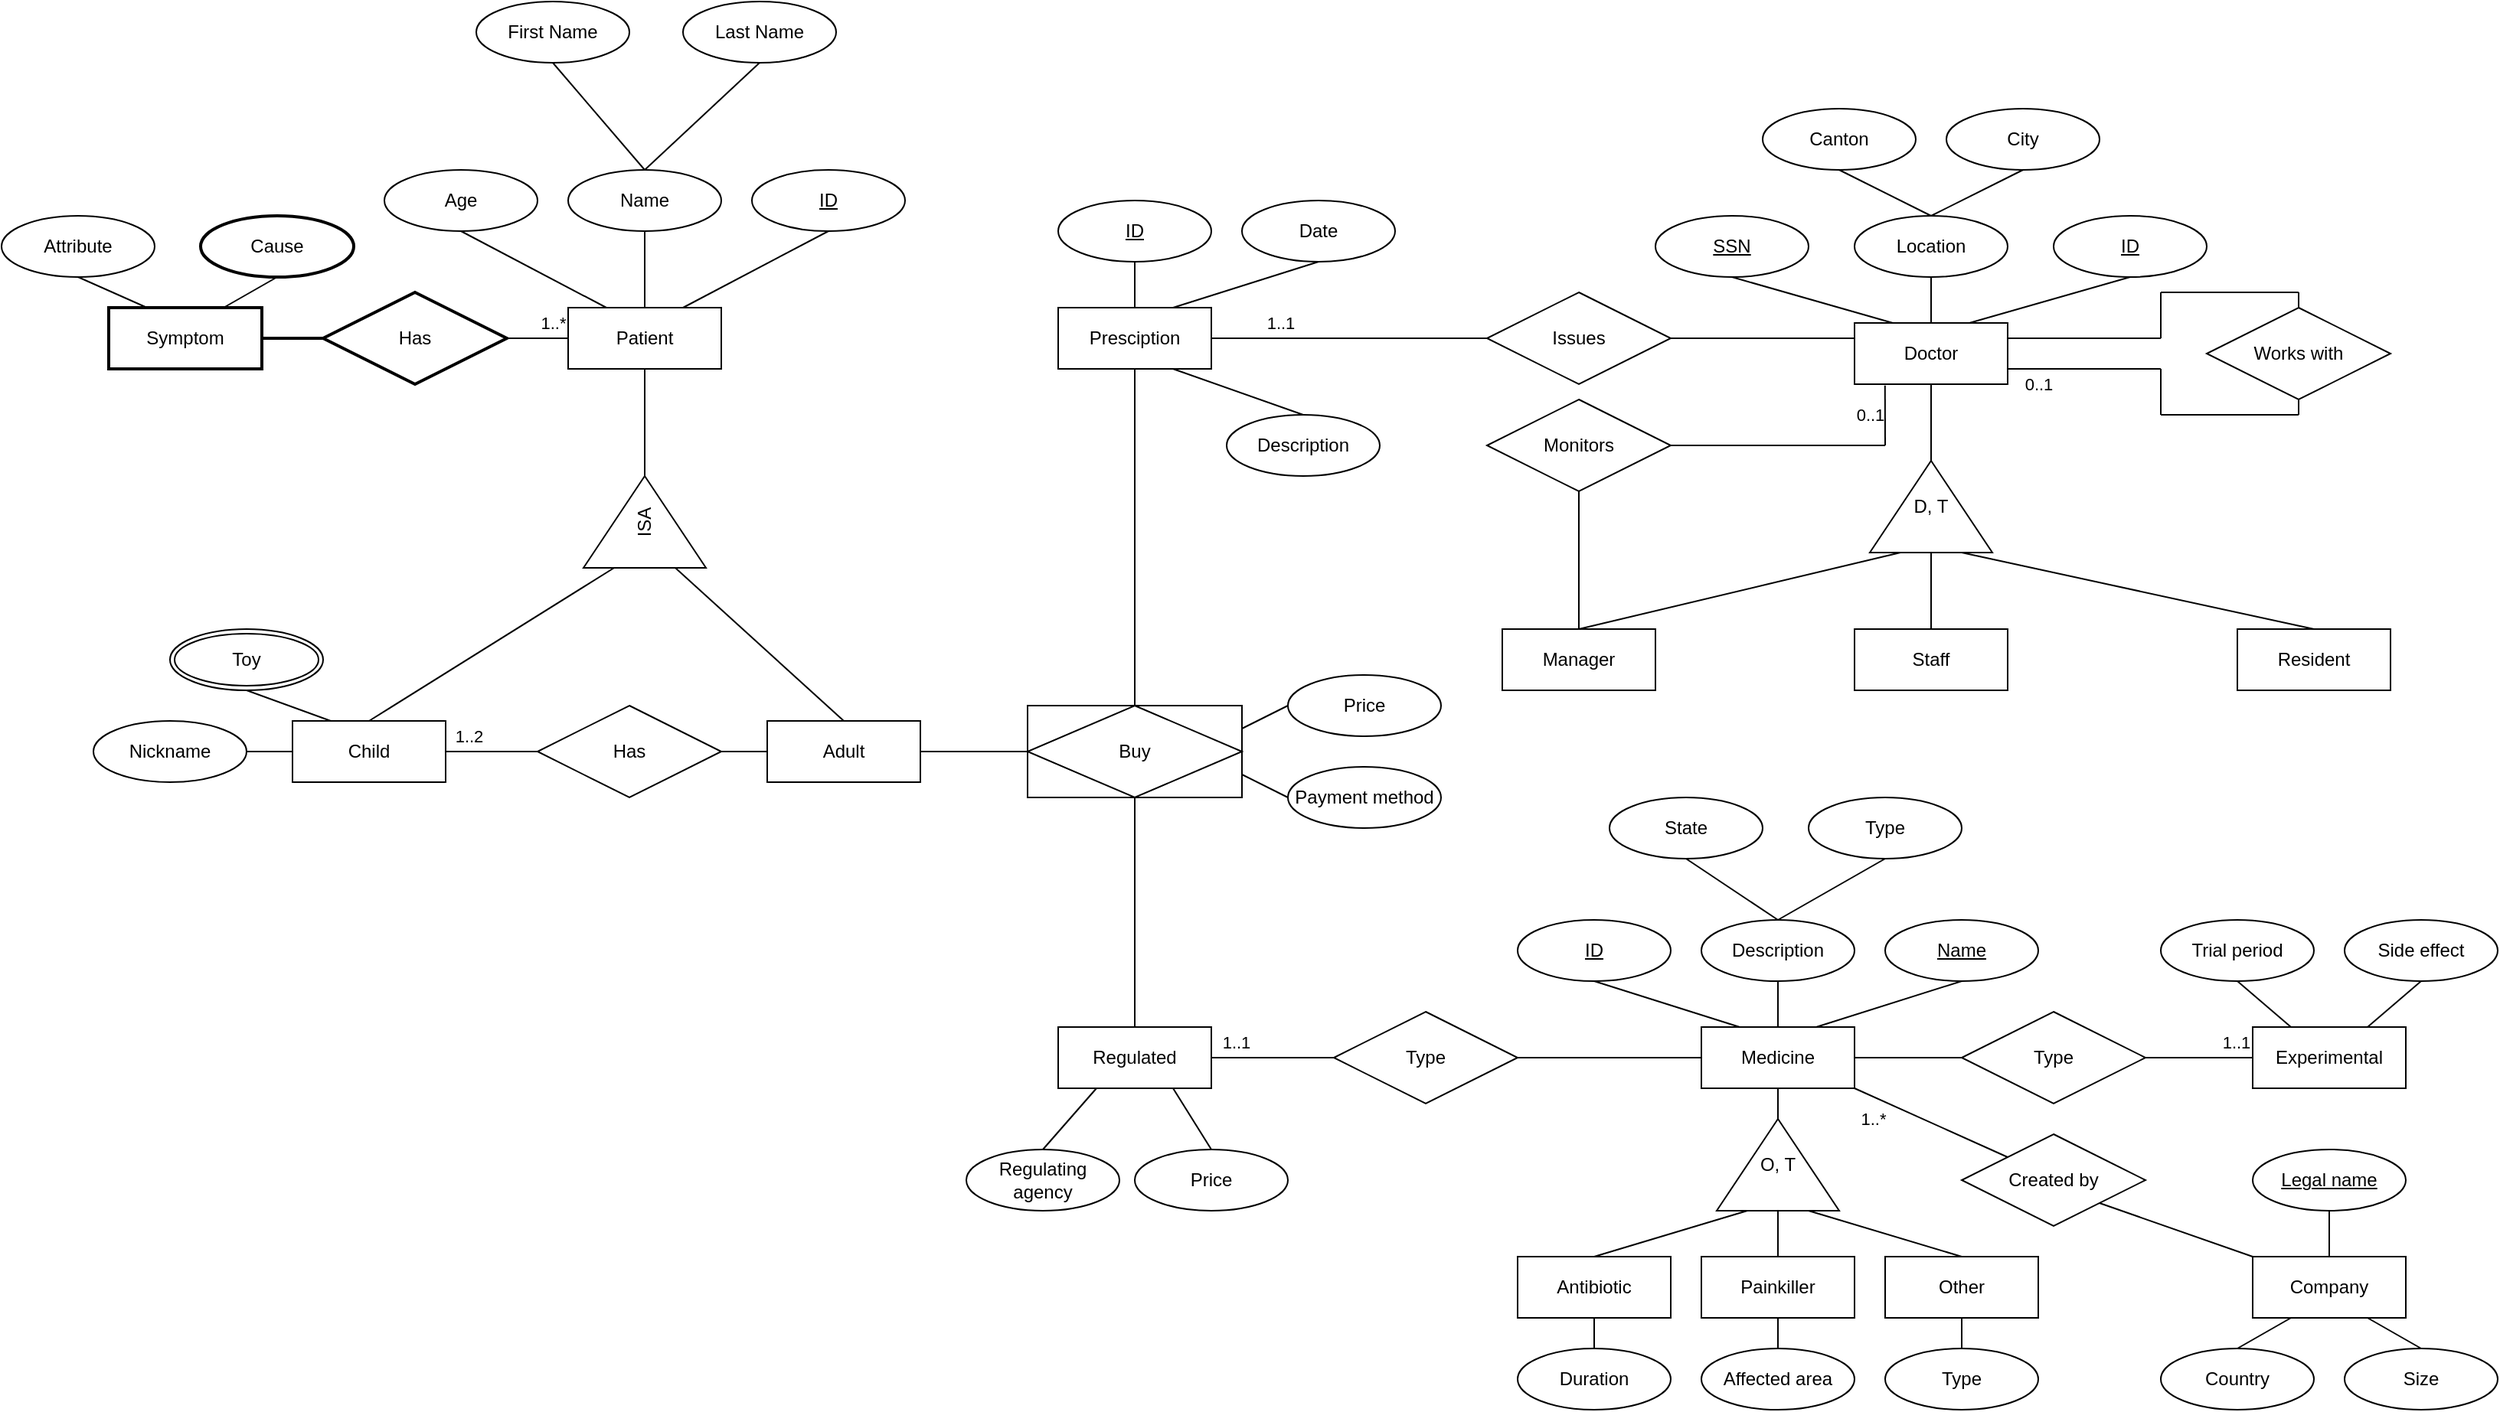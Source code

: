 <mxfile version="16.6.5" type="github">
  <diagram id="R2lEEEUBdFMjLlhIrx00" name="Page-1">
    <mxGraphModel dx="1718" dy="983" grid="1" gridSize="10" guides="1" tooltips="1" connect="1" arrows="1" fold="1" page="1" pageScale="1" pageWidth="1654" pageHeight="1169" math="0" shadow="0" extFonts="Permanent Marker^https://fonts.googleapis.com/css?family=Permanent+Marker">
      <root>
        <mxCell id="0" />
        <mxCell id="1" parent="0" />
        <mxCell id="N7ND0vrJDMsWQSG43f-Y-2" value="Patient" style="whiteSpace=wrap;html=1;align=center;" parent="1" vertex="1">
          <mxGeometry x="380" y="280" width="100" height="40" as="geometry" />
        </mxCell>
        <mxCell id="N7ND0vrJDMsWQSG43f-Y-3" value="ID" style="ellipse;whiteSpace=wrap;html=1;align=center;fontStyle=4" parent="1" vertex="1">
          <mxGeometry x="500" y="190" width="100" height="40" as="geometry" />
        </mxCell>
        <mxCell id="N7ND0vrJDMsWQSG43f-Y-5" value="" style="endArrow=none;html=1;rounded=0;exitX=0.75;exitY=0;exitDx=0;exitDy=0;entryX=0.5;entryY=1;entryDx=0;entryDy=0;" parent="1" source="N7ND0vrJDMsWQSG43f-Y-2" target="N7ND0vrJDMsWQSG43f-Y-3" edge="1">
          <mxGeometry relative="1" as="geometry">
            <mxPoint x="410" y="550" as="sourcePoint" />
            <mxPoint x="570" y="550" as="targetPoint" />
          </mxGeometry>
        </mxCell>
        <mxCell id="N7ND0vrJDMsWQSG43f-Y-6" value="Name" style="ellipse;whiteSpace=wrap;html=1;align=center;" parent="1" vertex="1">
          <mxGeometry x="380" y="190" width="100" height="40" as="geometry" />
        </mxCell>
        <mxCell id="N7ND0vrJDMsWQSG43f-Y-7" value="Age" style="ellipse;whiteSpace=wrap;html=1;align=center;" parent="1" vertex="1">
          <mxGeometry x="260" y="190" width="100" height="40" as="geometry" />
        </mxCell>
        <mxCell id="N7ND0vrJDMsWQSG43f-Y-8" value="First Name" style="ellipse;whiteSpace=wrap;html=1;align=center;" parent="1" vertex="1">
          <mxGeometry x="320" y="80" width="100" height="40" as="geometry" />
        </mxCell>
        <mxCell id="N7ND0vrJDMsWQSG43f-Y-9" value="Last Name" style="ellipse;whiteSpace=wrap;html=1;align=center;" parent="1" vertex="1">
          <mxGeometry x="455" y="80" width="100" height="40" as="geometry" />
        </mxCell>
        <mxCell id="N7ND0vrJDMsWQSG43f-Y-10" value="" style="endArrow=none;html=1;rounded=0;entryX=0.5;entryY=1;entryDx=0;entryDy=0;exitX=0.5;exitY=0;exitDx=0;exitDy=0;" parent="1" source="N7ND0vrJDMsWQSG43f-Y-6" target="N7ND0vrJDMsWQSG43f-Y-8" edge="1">
          <mxGeometry width="50" height="50" relative="1" as="geometry">
            <mxPoint x="345" y="560" as="sourcePoint" />
            <mxPoint x="395" y="510" as="targetPoint" />
          </mxGeometry>
        </mxCell>
        <mxCell id="N7ND0vrJDMsWQSG43f-Y-11" value="" style="endArrow=none;html=1;rounded=0;entryX=0.5;entryY=1;entryDx=0;entryDy=0;exitX=0.5;exitY=0;exitDx=0;exitDy=0;" parent="1" source="N7ND0vrJDMsWQSG43f-Y-6" target="N7ND0vrJDMsWQSG43f-Y-9" edge="1">
          <mxGeometry width="50" height="50" relative="1" as="geometry">
            <mxPoint x="345" y="560" as="sourcePoint" />
            <mxPoint x="395" y="510" as="targetPoint" />
          </mxGeometry>
        </mxCell>
        <mxCell id="N7ND0vrJDMsWQSG43f-Y-12" value="" style="endArrow=none;html=1;rounded=0;exitX=0.25;exitY=0;exitDx=0;exitDy=0;entryX=0.5;entryY=1;entryDx=0;entryDy=0;" parent="1" source="N7ND0vrJDMsWQSG43f-Y-2" target="N7ND0vrJDMsWQSG43f-Y-7" edge="1">
          <mxGeometry width="50" height="50" relative="1" as="geometry">
            <mxPoint x="430" y="280" as="sourcePoint" />
            <mxPoint x="350" y="240" as="targetPoint" />
          </mxGeometry>
        </mxCell>
        <mxCell id="N7ND0vrJDMsWQSG43f-Y-14" value="ISA" style="triangle;whiteSpace=wrap;rotation=-90;horizontal=1;direction=east;flipV=0;flipH=0;verticalAlign=middle;html=1;labelPosition=center;verticalLabelPosition=middle;align=center;" parent="1" vertex="1">
          <mxGeometry x="400" y="380" width="60" height="80" as="geometry" />
        </mxCell>
        <mxCell id="N7ND0vrJDMsWQSG43f-Y-16" value="" style="endArrow=none;html=1;rounded=0;entryX=0.5;entryY=1;entryDx=0;entryDy=0;" parent="1" source="N7ND0vrJDMsWQSG43f-Y-14" target="N7ND0vrJDMsWQSG43f-Y-2" edge="1">
          <mxGeometry relative="1" as="geometry">
            <mxPoint x="410" y="410" as="sourcePoint" />
            <mxPoint x="570" y="410" as="targetPoint" />
          </mxGeometry>
        </mxCell>
        <mxCell id="N7ND0vrJDMsWQSG43f-Y-17" value="" style="endArrow=none;html=1;rounded=0;entryX=0;entryY=0.75;entryDx=0;entryDy=0;exitX=0.5;exitY=0;exitDx=0;exitDy=0;" parent="1" source="N7ND0vrJDMsWQSG43f-Y-18" target="N7ND0vrJDMsWQSG43f-Y-14" edge="1">
          <mxGeometry relative="1" as="geometry">
            <mxPoint x="380" y="560" as="sourcePoint" />
            <mxPoint x="520" y="460" as="targetPoint" />
          </mxGeometry>
        </mxCell>
        <mxCell id="N7ND0vrJDMsWQSG43f-Y-18" value="Adult" style="shape=ext;margin=3;double=0;whiteSpace=wrap;html=1;align=center;strokeWidth=1;" parent="1" vertex="1">
          <mxGeometry x="510" y="550" width="100" height="40" as="geometry" />
        </mxCell>
        <mxCell id="N7ND0vrJDMsWQSG43f-Y-20" value="" style="endArrow=none;html=1;rounded=0;entryX=0;entryY=0.25;entryDx=0;entryDy=0;exitX=0.5;exitY=0;exitDx=0;exitDy=0;" parent="1" source="N7ND0vrJDMsWQSG43f-Y-32" target="N7ND0vrJDMsWQSG43f-Y-14" edge="1">
          <mxGeometry relative="1" as="geometry">
            <mxPoint x="250" y="510" as="sourcePoint" />
            <mxPoint x="520" y="460" as="targetPoint" />
          </mxGeometry>
        </mxCell>
        <mxCell id="N7ND0vrJDMsWQSG43f-Y-23" value="Toy" style="ellipse;shape=doubleEllipse;margin=3;whiteSpace=wrap;html=1;align=center;" parent="1" vertex="1">
          <mxGeometry x="120" y="490" width="100" height="40" as="geometry" />
        </mxCell>
        <mxCell id="N7ND0vrJDMsWQSG43f-Y-24" value="" style="endArrow=none;html=1;rounded=0;exitX=0.5;exitY=1;exitDx=0;exitDy=0;entryX=0.25;entryY=0;entryDx=0;entryDy=0;" parent="1" source="N7ND0vrJDMsWQSG43f-Y-23" target="N7ND0vrJDMsWQSG43f-Y-32" edge="1">
          <mxGeometry relative="1" as="geometry">
            <mxPoint x="360" y="460" as="sourcePoint" />
            <mxPoint x="230" y="530" as="targetPoint" />
          </mxGeometry>
        </mxCell>
        <mxCell id="N7ND0vrJDMsWQSG43f-Y-25" value="Nickname" style="ellipse;whiteSpace=wrap;html=1;align=center;" parent="1" vertex="1">
          <mxGeometry x="70" y="550" width="100" height="40" as="geometry" />
        </mxCell>
        <mxCell id="N7ND0vrJDMsWQSG43f-Y-26" value="" style="endArrow=none;html=1;rounded=0;exitX=1;exitY=0.5;exitDx=0;exitDy=0;entryX=0;entryY=0.5;entryDx=0;entryDy=0;" parent="1" source="N7ND0vrJDMsWQSG43f-Y-25" target="N7ND0vrJDMsWQSG43f-Y-32" edge="1">
          <mxGeometry relative="1" as="geometry">
            <mxPoint x="360" y="460" as="sourcePoint" />
            <mxPoint x="190" y="580" as="targetPoint" />
          </mxGeometry>
        </mxCell>
        <mxCell id="N7ND0vrJDMsWQSG43f-Y-27" value="Has" style="shape=rhombus;perimeter=rhombusPerimeter;whiteSpace=wrap;html=1;align=center;" parent="1" vertex="1">
          <mxGeometry x="360" y="540" width="120" height="60" as="geometry" />
        </mxCell>
        <mxCell id="N7ND0vrJDMsWQSG43f-Y-28" value="1..2" style="endArrow=none;html=1;rounded=0;entryX=0;entryY=0.5;entryDx=0;entryDy=0;exitX=1;exitY=0.5;exitDx=0;exitDy=0;" parent="1" source="N7ND0vrJDMsWQSG43f-Y-32" target="N7ND0vrJDMsWQSG43f-Y-27" edge="1">
          <mxGeometry x="-0.5" y="10" relative="1" as="geometry">
            <mxPoint x="320" y="580" as="sourcePoint" />
            <mxPoint x="520" y="460" as="targetPoint" />
            <mxPoint as="offset" />
          </mxGeometry>
        </mxCell>
        <mxCell id="N7ND0vrJDMsWQSG43f-Y-29" value="" style="endArrow=none;html=1;rounded=0;entryX=0;entryY=0.5;entryDx=0;entryDy=0;exitX=1;exitY=0.5;exitDx=0;exitDy=0;strokeWidth=1;" parent="1" source="N7ND0vrJDMsWQSG43f-Y-27" target="N7ND0vrJDMsWQSG43f-Y-18" edge="1">
          <mxGeometry relative="1" as="geometry">
            <mxPoint x="490" y="580" as="sourcePoint" />
            <mxPoint x="570" y="570" as="targetPoint" />
          </mxGeometry>
        </mxCell>
        <mxCell id="N7ND0vrJDMsWQSG43f-Y-32" value="Child" style="shape=ext;margin=3;double=0;whiteSpace=wrap;html=1;align=center;strokeWidth=1;" parent="1" vertex="1">
          <mxGeometry x="200" y="550" width="100" height="40" as="geometry" />
        </mxCell>
        <mxCell id="N7ND0vrJDMsWQSG43f-Y-33" value="Symptom" style="shape=ext;margin=3;double=0;whiteSpace=wrap;html=1;align=center;strokeWidth=2;" parent="1" vertex="1">
          <mxGeometry x="80" y="280" width="100" height="40" as="geometry" />
        </mxCell>
        <mxCell id="N7ND0vrJDMsWQSG43f-Y-36" value="Has" style="shape=rhombus;perimeter=rhombusPerimeter;whiteSpace=wrap;html=1;align=center;strokeWidth=2;" parent="1" vertex="1">
          <mxGeometry x="220" y="270" width="120" height="60" as="geometry" />
        </mxCell>
        <mxCell id="N7ND0vrJDMsWQSG43f-Y-40" value="" style="endArrow=none;html=1;rounded=0;strokeWidth=2;exitX=1;exitY=0.5;exitDx=0;exitDy=0;entryX=0;entryY=0.5;entryDx=0;entryDy=0;" parent="1" source="N7ND0vrJDMsWQSG43f-Y-33" target="N7ND0vrJDMsWQSG43f-Y-36" edge="1">
          <mxGeometry relative="1" as="geometry">
            <mxPoint x="320" y="350" as="sourcePoint" />
            <mxPoint x="480" y="350" as="targetPoint" />
          </mxGeometry>
        </mxCell>
        <mxCell id="N7ND0vrJDMsWQSG43f-Y-41" value="1..*" style="endArrow=none;html=1;rounded=0;strokeWidth=1;exitX=1;exitY=0.5;exitDx=0;exitDy=0;" parent="1" source="N7ND0vrJDMsWQSG43f-Y-36" target="N7ND0vrJDMsWQSG43f-Y-2" edge="1">
          <mxGeometry x="0.5" y="10" relative="1" as="geometry">
            <mxPoint x="320" y="350" as="sourcePoint" />
            <mxPoint x="480" y="350" as="targetPoint" />
            <mxPoint as="offset" />
          </mxGeometry>
        </mxCell>
        <mxCell id="N7ND0vrJDMsWQSG43f-Y-44" value="Cause" style="ellipse;whiteSpace=wrap;html=1;align=center;strokeWidth=2;perimeterSpacing=0;" parent="1" vertex="1">
          <mxGeometry x="140" y="220" width="100" height="40" as="geometry" />
        </mxCell>
        <mxCell id="N7ND0vrJDMsWQSG43f-Y-45" value="Attribute" style="ellipse;whiteSpace=wrap;html=1;align=center;strokeWidth=1;" parent="1" vertex="1">
          <mxGeometry x="10" y="220" width="100" height="40" as="geometry" />
        </mxCell>
        <mxCell id="N7ND0vrJDMsWQSG43f-Y-46" value="" style="endArrow=none;html=1;rounded=0;strokeWidth=1;exitX=0.5;exitY=1;exitDx=0;exitDy=0;entryX=0.25;entryY=0;entryDx=0;entryDy=0;" parent="1" source="N7ND0vrJDMsWQSG43f-Y-45" target="N7ND0vrJDMsWQSG43f-Y-33" edge="1">
          <mxGeometry relative="1" as="geometry">
            <mxPoint x="300" y="350" as="sourcePoint" />
            <mxPoint x="460" y="350" as="targetPoint" />
          </mxGeometry>
        </mxCell>
        <mxCell id="N7ND0vrJDMsWQSG43f-Y-47" value="" style="endArrow=none;html=1;rounded=0;strokeWidth=1;exitX=0.75;exitY=0;exitDx=0;exitDy=0;entryX=0.5;entryY=1;entryDx=0;entryDy=0;" parent="1" source="N7ND0vrJDMsWQSG43f-Y-33" target="N7ND0vrJDMsWQSG43f-Y-44" edge="1">
          <mxGeometry relative="1" as="geometry">
            <mxPoint x="300" y="350" as="sourcePoint" />
            <mxPoint x="200" y="240" as="targetPoint" />
          </mxGeometry>
        </mxCell>
        <mxCell id="N7ND0vrJDMsWQSG43f-Y-48" value="Presciption" style="whiteSpace=wrap;html=1;align=center;strokeWidth=1;" parent="1" vertex="1">
          <mxGeometry x="700" y="280" width="100" height="40" as="geometry" />
        </mxCell>
        <mxCell id="N7ND0vrJDMsWQSG43f-Y-49" value="ID" style="ellipse;whiteSpace=wrap;html=1;align=center;fontStyle=4;strokeWidth=1;" parent="1" vertex="1">
          <mxGeometry x="700" y="210" width="100" height="40" as="geometry" />
        </mxCell>
        <mxCell id="N7ND0vrJDMsWQSG43f-Y-50" value="Date" style="ellipse;whiteSpace=wrap;html=1;align=center;strokeWidth=1;" parent="1" vertex="1">
          <mxGeometry x="820" y="210" width="100" height="40" as="geometry" />
        </mxCell>
        <mxCell id="N7ND0vrJDMsWQSG43f-Y-51" value="Description" style="ellipse;whiteSpace=wrap;html=1;align=center;strokeWidth=1;" parent="1" vertex="1">
          <mxGeometry x="810" y="350" width="100" height="40" as="geometry" />
        </mxCell>
        <mxCell id="N7ND0vrJDMsWQSG43f-Y-52" value="" style="endArrow=none;html=1;rounded=0;strokeWidth=1;entryX=0.5;entryY=1;entryDx=0;entryDy=0;" parent="1" source="N7ND0vrJDMsWQSG43f-Y-48" target="N7ND0vrJDMsWQSG43f-Y-49" edge="1">
          <mxGeometry relative="1" as="geometry">
            <mxPoint x="350" y="350" as="sourcePoint" />
            <mxPoint x="510" y="350" as="targetPoint" />
          </mxGeometry>
        </mxCell>
        <mxCell id="N7ND0vrJDMsWQSG43f-Y-53" value="" style="endArrow=none;html=1;rounded=0;strokeWidth=1;entryX=0.5;entryY=0;entryDx=0;entryDy=0;exitX=0.75;exitY=1;exitDx=0;exitDy=0;" parent="1" source="N7ND0vrJDMsWQSG43f-Y-48" target="N7ND0vrJDMsWQSG43f-Y-51" edge="1">
          <mxGeometry relative="1" as="geometry">
            <mxPoint x="350" y="350" as="sourcePoint" />
            <mxPoint x="510" y="350" as="targetPoint" />
          </mxGeometry>
        </mxCell>
        <mxCell id="N7ND0vrJDMsWQSG43f-Y-54" value="" style="endArrow=none;html=1;rounded=0;strokeWidth=1;exitX=0.75;exitY=0;exitDx=0;exitDy=0;entryX=0.5;entryY=1;entryDx=0;entryDy=0;" parent="1" source="N7ND0vrJDMsWQSG43f-Y-48" target="N7ND0vrJDMsWQSG43f-Y-50" edge="1">
          <mxGeometry relative="1" as="geometry">
            <mxPoint x="690" y="350" as="sourcePoint" />
            <mxPoint x="690" y="300" as="targetPoint" />
          </mxGeometry>
        </mxCell>
        <mxCell id="apHZoh85ZaACeip3ARpe-1" value="Doctor" style="whiteSpace=wrap;html=1;align=center;strokeWidth=1;" parent="1" vertex="1">
          <mxGeometry x="1220" y="290" width="100" height="40" as="geometry" />
        </mxCell>
        <mxCell id="apHZoh85ZaACeip3ARpe-2" value="Location" style="ellipse;whiteSpace=wrap;html=1;align=center;strokeWidth=1;" parent="1" vertex="1">
          <mxGeometry x="1220" y="220" width="100" height="40" as="geometry" />
        </mxCell>
        <mxCell id="apHZoh85ZaACeip3ARpe-3" value="SSN" style="ellipse;whiteSpace=wrap;html=1;align=center;fontStyle=4;strokeWidth=1;" parent="1" vertex="1">
          <mxGeometry x="1090" y="220" width="100" height="40" as="geometry" />
        </mxCell>
        <mxCell id="apHZoh85ZaACeip3ARpe-4" value="ID" style="ellipse;whiteSpace=wrap;html=1;align=center;fontStyle=4;strokeWidth=1;" parent="1" vertex="1">
          <mxGeometry x="1350" y="220" width="100" height="40" as="geometry" />
        </mxCell>
        <mxCell id="apHZoh85ZaACeip3ARpe-5" value="Canton" style="ellipse;whiteSpace=wrap;html=1;align=center;strokeWidth=1;" parent="1" vertex="1">
          <mxGeometry x="1160" y="150" width="100" height="40" as="geometry" />
        </mxCell>
        <mxCell id="apHZoh85ZaACeip3ARpe-6" value="City" style="ellipse;whiteSpace=wrap;html=1;align=center;strokeWidth=1;" parent="1" vertex="1">
          <mxGeometry x="1280" y="150" width="100" height="40" as="geometry" />
        </mxCell>
        <mxCell id="apHZoh85ZaACeip3ARpe-7" value="" style="endArrow=none;html=1;rounded=0;strokeWidth=1;entryX=0.5;entryY=1;entryDx=0;entryDy=0;exitX=0.5;exitY=0;exitDx=0;exitDy=0;" parent="1" source="apHZoh85ZaACeip3ARpe-2" target="apHZoh85ZaACeip3ARpe-5" edge="1">
          <mxGeometry relative="1" as="geometry">
            <mxPoint x="1090" y="180" as="sourcePoint" />
            <mxPoint x="1250" y="180" as="targetPoint" />
          </mxGeometry>
        </mxCell>
        <mxCell id="apHZoh85ZaACeip3ARpe-10" value="" style="endArrow=none;html=1;rounded=0;strokeWidth=1;entryX=0.5;entryY=1;entryDx=0;entryDy=0;exitX=0.5;exitY=0;exitDx=0;exitDy=0;" parent="1" source="apHZoh85ZaACeip3ARpe-2" target="apHZoh85ZaACeip3ARpe-6" edge="1">
          <mxGeometry relative="1" as="geometry">
            <mxPoint x="1090" y="180" as="sourcePoint" />
            <mxPoint x="1250" y="180" as="targetPoint" />
          </mxGeometry>
        </mxCell>
        <mxCell id="apHZoh85ZaACeip3ARpe-11" value="" style="endArrow=none;html=1;rounded=0;strokeWidth=1;entryX=0.5;entryY=1;entryDx=0;entryDy=0;exitX=0.5;exitY=0;exitDx=0;exitDy=0;" parent="1" source="apHZoh85ZaACeip3ARpe-1" target="apHZoh85ZaACeip3ARpe-2" edge="1">
          <mxGeometry relative="1" as="geometry">
            <mxPoint x="1090" y="180" as="sourcePoint" />
            <mxPoint x="1250" y="180" as="targetPoint" />
          </mxGeometry>
        </mxCell>
        <mxCell id="apHZoh85ZaACeip3ARpe-12" value="" style="endArrow=none;html=1;rounded=0;strokeWidth=1;entryX=0.5;entryY=1;entryDx=0;entryDy=0;exitX=0.25;exitY=0;exitDx=0;exitDy=0;" parent="1" source="apHZoh85ZaACeip3ARpe-1" target="apHZoh85ZaACeip3ARpe-3" edge="1">
          <mxGeometry relative="1" as="geometry">
            <mxPoint x="1090" y="180" as="sourcePoint" />
            <mxPoint x="1250" y="180" as="targetPoint" />
          </mxGeometry>
        </mxCell>
        <mxCell id="apHZoh85ZaACeip3ARpe-13" value="" style="endArrow=none;html=1;rounded=0;strokeWidth=1;entryX=0.5;entryY=1;entryDx=0;entryDy=0;exitX=0.75;exitY=0;exitDx=0;exitDy=0;" parent="1" source="apHZoh85ZaACeip3ARpe-1" target="apHZoh85ZaACeip3ARpe-4" edge="1">
          <mxGeometry relative="1" as="geometry">
            <mxPoint x="1090" y="180" as="sourcePoint" />
            <mxPoint x="1250" y="180" as="targetPoint" />
          </mxGeometry>
        </mxCell>
        <mxCell id="apHZoh85ZaACeip3ARpe-14" value="D, T" style="triangle;whiteSpace=wrap;rotation=0;horizontal=1;direction=north;flipV=0;flipH=0;verticalAlign=middle;html=1;labelPosition=center;verticalLabelPosition=middle;align=center;strokeWidth=1;" parent="1" vertex="1">
          <mxGeometry x="1230" y="380" width="80" height="60" as="geometry" />
        </mxCell>
        <mxCell id="apHZoh85ZaACeip3ARpe-18" value="Resident" style="whiteSpace=wrap;html=1;align=center;strokeWidth=1;" parent="1" vertex="1">
          <mxGeometry x="1470" y="490" width="100" height="40" as="geometry" />
        </mxCell>
        <mxCell id="apHZoh85ZaACeip3ARpe-19" value="Staff" style="whiteSpace=wrap;html=1;align=center;strokeWidth=1;" parent="1" vertex="1">
          <mxGeometry x="1220" y="490" width="100" height="40" as="geometry" />
        </mxCell>
        <mxCell id="apHZoh85ZaACeip3ARpe-20" value="Manager" style="whiteSpace=wrap;html=1;align=center;strokeWidth=1;" parent="1" vertex="1">
          <mxGeometry x="990" y="490" width="100" height="40" as="geometry" />
        </mxCell>
        <mxCell id="apHZoh85ZaACeip3ARpe-21" value="" style="endArrow=none;html=1;rounded=0;strokeWidth=1;entryX=0.5;entryY=1;entryDx=0;entryDy=0;exitX=1;exitY=0.5;exitDx=0;exitDy=0;" parent="1" source="apHZoh85ZaACeip3ARpe-14" target="apHZoh85ZaACeip3ARpe-1" edge="1">
          <mxGeometry relative="1" as="geometry">
            <mxPoint x="1090" y="380" as="sourcePoint" />
            <mxPoint x="1250" y="380" as="targetPoint" />
          </mxGeometry>
        </mxCell>
        <mxCell id="apHZoh85ZaACeip3ARpe-22" value="" style="endArrow=none;html=1;rounded=0;strokeWidth=1;entryX=0;entryY=0.5;entryDx=0;entryDy=0;exitX=0.5;exitY=0;exitDx=0;exitDy=0;" parent="1" source="apHZoh85ZaACeip3ARpe-19" target="apHZoh85ZaACeip3ARpe-14" edge="1">
          <mxGeometry relative="1" as="geometry">
            <mxPoint x="1090" y="380" as="sourcePoint" />
            <mxPoint x="1250" y="380" as="targetPoint" />
          </mxGeometry>
        </mxCell>
        <mxCell id="apHZoh85ZaACeip3ARpe-23" value="" style="endArrow=none;html=1;rounded=0;strokeWidth=1;entryX=0;entryY=0.75;entryDx=0;entryDy=0;exitX=0.5;exitY=0;exitDx=0;exitDy=0;" parent="1" source="apHZoh85ZaACeip3ARpe-18" target="apHZoh85ZaACeip3ARpe-14" edge="1">
          <mxGeometry relative="1" as="geometry">
            <mxPoint x="1090" y="380" as="sourcePoint" />
            <mxPoint x="1250" y="380" as="targetPoint" />
          </mxGeometry>
        </mxCell>
        <mxCell id="apHZoh85ZaACeip3ARpe-24" value="" style="endArrow=none;html=1;rounded=0;strokeWidth=1;entryX=0;entryY=0.25;entryDx=0;entryDy=0;exitX=0.5;exitY=0;exitDx=0;exitDy=0;" parent="1" source="apHZoh85ZaACeip3ARpe-20" target="apHZoh85ZaACeip3ARpe-14" edge="1">
          <mxGeometry relative="1" as="geometry">
            <mxPoint x="1090" y="380" as="sourcePoint" />
            <mxPoint x="1250" y="380" as="targetPoint" />
          </mxGeometry>
        </mxCell>
        <mxCell id="apHZoh85ZaACeip3ARpe-25" value="Monitors" style="shape=rhombus;perimeter=rhombusPerimeter;whiteSpace=wrap;html=1;align=center;strokeWidth=1;" parent="1" vertex="1">
          <mxGeometry x="980" y="340" width="120" height="60" as="geometry" />
        </mxCell>
        <mxCell id="apHZoh85ZaACeip3ARpe-27" value="0..1" style="endArrow=none;html=1;rounded=0;strokeWidth=1;exitX=1;exitY=0.5;exitDx=0;exitDy=0;" parent="1" source="apHZoh85ZaACeip3ARpe-25" edge="1">
          <mxGeometry x="0.857" y="20" relative="1" as="geometry">
            <mxPoint x="1100" y="350" as="sourcePoint" />
            <mxPoint x="1240" y="370" as="targetPoint" />
            <mxPoint as="offset" />
          </mxGeometry>
        </mxCell>
        <mxCell id="apHZoh85ZaACeip3ARpe-29" value="" style="endArrow=none;html=1;rounded=0;strokeWidth=1;entryX=0.5;entryY=1;entryDx=0;entryDy=0;exitX=0.5;exitY=0;exitDx=0;exitDy=0;" parent="1" source="apHZoh85ZaACeip3ARpe-20" target="apHZoh85ZaACeip3ARpe-25" edge="1">
          <mxGeometry relative="1" as="geometry">
            <mxPoint x="980" y="380" as="sourcePoint" />
            <mxPoint x="1140" y="380" as="targetPoint" />
          </mxGeometry>
        </mxCell>
        <mxCell id="apHZoh85ZaACeip3ARpe-30" value="Works with" style="shape=rhombus;perimeter=rhombusPerimeter;whiteSpace=wrap;html=1;align=center;strokeWidth=1;" parent="1" vertex="1">
          <mxGeometry x="1450" y="280" width="120" height="60" as="geometry" />
        </mxCell>
        <mxCell id="apHZoh85ZaACeip3ARpe-34" value="" style="endArrow=none;html=1;rounded=0;strokeWidth=1;entryX=1;entryY=0.25;entryDx=0;entryDy=0;" parent="1" target="apHZoh85ZaACeip3ARpe-1" edge="1">
          <mxGeometry relative="1" as="geometry">
            <mxPoint x="1420" y="300" as="sourcePoint" />
            <mxPoint x="1140" y="380" as="targetPoint" />
          </mxGeometry>
        </mxCell>
        <mxCell id="apHZoh85ZaACeip3ARpe-35" value="" style="endArrow=none;html=1;rounded=0;strokeWidth=1;" parent="1" edge="1">
          <mxGeometry relative="1" as="geometry">
            <mxPoint x="1420" y="270" as="sourcePoint" />
            <mxPoint x="1420" y="300" as="targetPoint" />
          </mxGeometry>
        </mxCell>
        <mxCell id="apHZoh85ZaACeip3ARpe-36" value="" style="endArrow=none;html=1;rounded=0;strokeWidth=1;" parent="1" edge="1">
          <mxGeometry relative="1" as="geometry">
            <mxPoint x="1510" y="270" as="sourcePoint" />
            <mxPoint x="1420" y="270" as="targetPoint" />
          </mxGeometry>
        </mxCell>
        <mxCell id="apHZoh85ZaACeip3ARpe-38" value="" style="endArrow=none;html=1;rounded=0;strokeWidth=1;entryX=0.5;entryY=0;entryDx=0;entryDy=0;" parent="1" target="apHZoh85ZaACeip3ARpe-30" edge="1">
          <mxGeometry relative="1" as="geometry">
            <mxPoint x="1510" y="270" as="sourcePoint" />
            <mxPoint x="1140" y="380" as="targetPoint" />
          </mxGeometry>
        </mxCell>
        <mxCell id="apHZoh85ZaACeip3ARpe-47" value="0..1" style="endArrow=none;html=1;rounded=0;strokeWidth=1;entryX=1;entryY=0.25;entryDx=0;entryDy=0;" parent="1" edge="1">
          <mxGeometry x="0.6" y="10" relative="1" as="geometry">
            <mxPoint x="1420" y="320" as="sourcePoint" />
            <mxPoint x="1320" y="320" as="targetPoint" />
            <mxPoint as="offset" />
          </mxGeometry>
        </mxCell>
        <mxCell id="apHZoh85ZaACeip3ARpe-48" value="" style="endArrow=none;html=1;rounded=0;strokeWidth=1;" parent="1" edge="1">
          <mxGeometry relative="1" as="geometry">
            <mxPoint x="1420" y="320" as="sourcePoint" />
            <mxPoint x="1420" y="350" as="targetPoint" />
          </mxGeometry>
        </mxCell>
        <mxCell id="apHZoh85ZaACeip3ARpe-50" value="" style="endArrow=none;html=1;rounded=0;strokeWidth=1;" parent="1" edge="1">
          <mxGeometry relative="1" as="geometry">
            <mxPoint x="1510" y="350" as="sourcePoint" />
            <mxPoint x="1420" y="350" as="targetPoint" />
          </mxGeometry>
        </mxCell>
        <mxCell id="apHZoh85ZaACeip3ARpe-52" value="" style="endArrow=none;html=1;rounded=0;strokeWidth=1;exitX=0.5;exitY=1;exitDx=0;exitDy=0;" parent="1" source="apHZoh85ZaACeip3ARpe-30" edge="1">
          <mxGeometry relative="1" as="geometry">
            <mxPoint x="1530" y="290" as="sourcePoint" />
            <mxPoint x="1510" y="350" as="targetPoint" />
          </mxGeometry>
        </mxCell>
        <mxCell id="apHZoh85ZaACeip3ARpe-53" value="" style="endArrow=none;html=1;rounded=0;strokeWidth=1;exitX=0.199;exitY=1.021;exitDx=0;exitDy=0;exitPerimeter=0;" parent="1" source="apHZoh85ZaACeip3ARpe-1" edge="1">
          <mxGeometry relative="1" as="geometry">
            <mxPoint x="980" y="380" as="sourcePoint" />
            <mxPoint x="1240" y="370" as="targetPoint" />
          </mxGeometry>
        </mxCell>
        <mxCell id="apHZoh85ZaACeip3ARpe-54" value="Issues" style="shape=rhombus;perimeter=rhombusPerimeter;whiteSpace=wrap;html=1;align=center;strokeWidth=1;" parent="1" vertex="1">
          <mxGeometry x="980" y="270" width="120" height="60" as="geometry" />
        </mxCell>
        <mxCell id="apHZoh85ZaACeip3ARpe-55" value="" style="endArrow=none;html=1;rounded=0;strokeWidth=1;entryX=0;entryY=0.25;entryDx=0;entryDy=0;" parent="1" source="apHZoh85ZaACeip3ARpe-54" target="apHZoh85ZaACeip3ARpe-1" edge="1">
          <mxGeometry relative="1" as="geometry">
            <mxPoint x="980" y="380" as="sourcePoint" />
            <mxPoint x="1140" y="380" as="targetPoint" />
          </mxGeometry>
        </mxCell>
        <mxCell id="apHZoh85ZaACeip3ARpe-56" value="1..1" style="endArrow=none;html=1;rounded=0;strokeWidth=1;entryX=0;entryY=0.5;entryDx=0;entryDy=0;exitX=1;exitY=0.5;exitDx=0;exitDy=0;" parent="1" source="N7ND0vrJDMsWQSG43f-Y-48" target="apHZoh85ZaACeip3ARpe-54" edge="1">
          <mxGeometry x="-0.5" y="10" relative="1" as="geometry">
            <mxPoint x="880" y="380" as="sourcePoint" />
            <mxPoint x="960" y="300" as="targetPoint" />
            <mxPoint as="offset" />
          </mxGeometry>
        </mxCell>
        <mxCell id="Go5fDtuLbRWb2q9G2a9E-1" value="Medicine" style="whiteSpace=wrap;html=1;align=center;" vertex="1" parent="1">
          <mxGeometry x="1120" y="750" width="100" height="40" as="geometry" />
        </mxCell>
        <mxCell id="Go5fDtuLbRWb2q9G2a9E-2" value="Description" style="ellipse;whiteSpace=wrap;html=1;align=center;" vertex="1" parent="1">
          <mxGeometry x="1120" y="680" width="100" height="40" as="geometry" />
        </mxCell>
        <mxCell id="Go5fDtuLbRWb2q9G2a9E-3" value="ID" style="ellipse;whiteSpace=wrap;html=1;align=center;fontStyle=4;" vertex="1" parent="1">
          <mxGeometry x="1000" y="680" width="100" height="40" as="geometry" />
        </mxCell>
        <mxCell id="Go5fDtuLbRWb2q9G2a9E-4" value="Name" style="ellipse;whiteSpace=wrap;html=1;align=center;fontStyle=4;" vertex="1" parent="1">
          <mxGeometry x="1240" y="680" width="100" height="40" as="geometry" />
        </mxCell>
        <mxCell id="Go5fDtuLbRWb2q9G2a9E-5" value="Type" style="ellipse;whiteSpace=wrap;html=1;align=center;" vertex="1" parent="1">
          <mxGeometry x="1190" y="600" width="100" height="40" as="geometry" />
        </mxCell>
        <mxCell id="Go5fDtuLbRWb2q9G2a9E-6" value="State" style="ellipse;whiteSpace=wrap;html=1;align=center;" vertex="1" parent="1">
          <mxGeometry x="1060" y="600" width="100" height="40" as="geometry" />
        </mxCell>
        <mxCell id="Go5fDtuLbRWb2q9G2a9E-7" value="" style="endArrow=none;html=1;rounded=0;entryX=0.5;entryY=0;entryDx=0;entryDy=0;exitX=0.5;exitY=1;exitDx=0;exitDy=0;" edge="1" parent="1" source="Go5fDtuLbRWb2q9G2a9E-6" target="Go5fDtuLbRWb2q9G2a9E-2">
          <mxGeometry relative="1" as="geometry">
            <mxPoint x="1070" y="740" as="sourcePoint" />
            <mxPoint x="1230" y="740" as="targetPoint" />
          </mxGeometry>
        </mxCell>
        <mxCell id="Go5fDtuLbRWb2q9G2a9E-8" value="" style="endArrow=none;html=1;rounded=0;entryX=0.5;entryY=1;entryDx=0;entryDy=0;exitX=0.5;exitY=0;exitDx=0;exitDy=0;" edge="1" parent="1" source="Go5fDtuLbRWb2q9G2a9E-2" target="Go5fDtuLbRWb2q9G2a9E-5">
          <mxGeometry relative="1" as="geometry">
            <mxPoint x="1160" y="670" as="sourcePoint" />
            <mxPoint x="1230" y="740" as="targetPoint" />
          </mxGeometry>
        </mxCell>
        <mxCell id="Go5fDtuLbRWb2q9G2a9E-9" value="" style="endArrow=none;html=1;rounded=0;entryX=0.5;entryY=1;entryDx=0;entryDy=0;exitX=0.75;exitY=0;exitDx=0;exitDy=0;" edge="1" parent="1" source="Go5fDtuLbRWb2q9G2a9E-1" target="Go5fDtuLbRWb2q9G2a9E-4">
          <mxGeometry relative="1" as="geometry">
            <mxPoint x="1070" y="740" as="sourcePoint" />
            <mxPoint x="1230" y="740" as="targetPoint" />
          </mxGeometry>
        </mxCell>
        <mxCell id="Go5fDtuLbRWb2q9G2a9E-10" value="" style="endArrow=none;html=1;rounded=0;exitX=0.5;exitY=1;exitDx=0;exitDy=0;entryX=0.5;entryY=0;entryDx=0;entryDy=0;" edge="1" parent="1" source="Go5fDtuLbRWb2q9G2a9E-2" target="Go5fDtuLbRWb2q9G2a9E-1">
          <mxGeometry relative="1" as="geometry">
            <mxPoint x="1070" y="740" as="sourcePoint" />
            <mxPoint x="1150" y="760" as="targetPoint" />
          </mxGeometry>
        </mxCell>
        <mxCell id="Go5fDtuLbRWb2q9G2a9E-11" value="" style="endArrow=none;html=1;rounded=0;entryX=0.25;entryY=0;entryDx=0;entryDy=0;exitX=0.5;exitY=1;exitDx=0;exitDy=0;" edge="1" parent="1" source="Go5fDtuLbRWb2q9G2a9E-3" target="Go5fDtuLbRWb2q9G2a9E-1">
          <mxGeometry relative="1" as="geometry">
            <mxPoint x="1070" y="740" as="sourcePoint" />
            <mxPoint x="1230" y="740" as="targetPoint" />
          </mxGeometry>
        </mxCell>
        <mxCell id="Go5fDtuLbRWb2q9G2a9E-12" value="O, T" style="triangle;whiteSpace=wrap;rotation=0;horizontal=1;direction=north;flipV=0;flipH=0;verticalAlign=middle;html=1;labelPosition=center;verticalLabelPosition=middle;align=center;" vertex="1" parent="1">
          <mxGeometry x="1130" y="810" width="80" height="60" as="geometry" />
        </mxCell>
        <mxCell id="Go5fDtuLbRWb2q9G2a9E-13" value="Painkiller" style="whiteSpace=wrap;html=1;align=center;" vertex="1" parent="1">
          <mxGeometry x="1120" y="900" width="100" height="40" as="geometry" />
        </mxCell>
        <mxCell id="Go5fDtuLbRWb2q9G2a9E-14" value="" style="endArrow=none;html=1;rounded=0;entryX=0.5;entryY=1;entryDx=0;entryDy=0;exitX=1;exitY=0.5;exitDx=0;exitDy=0;" edge="1" parent="1" source="Go5fDtuLbRWb2q9G2a9E-12" target="Go5fDtuLbRWb2q9G2a9E-1">
          <mxGeometry relative="1" as="geometry">
            <mxPoint x="1060" y="730" as="sourcePoint" />
            <mxPoint x="1220" y="730" as="targetPoint" />
          </mxGeometry>
        </mxCell>
        <mxCell id="Go5fDtuLbRWb2q9G2a9E-15" value="" style="endArrow=none;html=1;rounded=0;entryX=0;entryY=0.5;entryDx=0;entryDy=0;exitX=0.5;exitY=0;exitDx=0;exitDy=0;" edge="1" parent="1" source="Go5fDtuLbRWb2q9G2a9E-13" target="Go5fDtuLbRWb2q9G2a9E-12">
          <mxGeometry relative="1" as="geometry">
            <mxPoint x="1060" y="730" as="sourcePoint" />
            <mxPoint x="1220" y="730" as="targetPoint" />
          </mxGeometry>
        </mxCell>
        <mxCell id="Go5fDtuLbRWb2q9G2a9E-16" value="Antibiotic" style="whiteSpace=wrap;html=1;align=center;" vertex="1" parent="1">
          <mxGeometry x="1000" y="900" width="100" height="40" as="geometry" />
        </mxCell>
        <mxCell id="Go5fDtuLbRWb2q9G2a9E-17" value="" style="endArrow=none;html=1;rounded=0;entryX=0;entryY=0.25;entryDx=0;entryDy=0;exitX=0.5;exitY=0;exitDx=0;exitDy=0;" edge="1" parent="1" source="Go5fDtuLbRWb2q9G2a9E-16" target="Go5fDtuLbRWb2q9G2a9E-12">
          <mxGeometry relative="1" as="geometry">
            <mxPoint x="940" y="730" as="sourcePoint" />
            <mxPoint x="1050" y="870" as="targetPoint" />
          </mxGeometry>
        </mxCell>
        <mxCell id="Go5fDtuLbRWb2q9G2a9E-18" value="Other" style="whiteSpace=wrap;html=1;align=center;" vertex="1" parent="1">
          <mxGeometry x="1240" y="900" width="100" height="40" as="geometry" />
        </mxCell>
        <mxCell id="Go5fDtuLbRWb2q9G2a9E-19" value="" style="endArrow=none;html=1;rounded=0;entryX=0;entryY=0.75;entryDx=0;entryDy=0;exitX=0.5;exitY=0;exitDx=0;exitDy=0;" edge="1" parent="1" source="Go5fDtuLbRWb2q9G2a9E-18" target="Go5fDtuLbRWb2q9G2a9E-12">
          <mxGeometry relative="1" as="geometry">
            <mxPoint x="1180" y="730" as="sourcePoint" />
            <mxPoint x="1290" y="870" as="targetPoint" />
          </mxGeometry>
        </mxCell>
        <mxCell id="Go5fDtuLbRWb2q9G2a9E-23" value="Duration" style="ellipse;whiteSpace=wrap;html=1;align=center;" vertex="1" parent="1">
          <mxGeometry x="1000" y="960" width="100" height="40" as="geometry" />
        </mxCell>
        <mxCell id="Go5fDtuLbRWb2q9G2a9E-24" value="" style="endArrow=none;html=1;rounded=0;entryX=0.5;entryY=0;entryDx=0;entryDy=0;exitX=0.5;exitY=1;exitDx=0;exitDy=0;" edge="1" parent="1" source="Go5fDtuLbRWb2q9G2a9E-16" target="Go5fDtuLbRWb2q9G2a9E-23">
          <mxGeometry relative="1" as="geometry">
            <mxPoint x="1060" y="730" as="sourcePoint" />
            <mxPoint x="1220" y="730" as="targetPoint" />
          </mxGeometry>
        </mxCell>
        <mxCell id="Go5fDtuLbRWb2q9G2a9E-25" value="Affected area" style="ellipse;whiteSpace=wrap;html=1;align=center;" vertex="1" parent="1">
          <mxGeometry x="1120" y="960" width="100" height="40" as="geometry" />
        </mxCell>
        <mxCell id="Go5fDtuLbRWb2q9G2a9E-26" value="" style="endArrow=none;html=1;rounded=0;entryX=0.5;entryY=0;entryDx=0;entryDy=0;exitX=0.5;exitY=1;exitDx=0;exitDy=0;" edge="1" parent="1" target="Go5fDtuLbRWb2q9G2a9E-25" source="Go5fDtuLbRWb2q9G2a9E-13">
          <mxGeometry relative="1" as="geometry">
            <mxPoint x="1190" y="950" as="sourcePoint" />
            <mxPoint x="1340" y="730" as="targetPoint" />
          </mxGeometry>
        </mxCell>
        <mxCell id="Go5fDtuLbRWb2q9G2a9E-27" value="Type" style="ellipse;whiteSpace=wrap;html=1;align=center;" vertex="1" parent="1">
          <mxGeometry x="1240" y="960" width="100" height="40" as="geometry" />
        </mxCell>
        <mxCell id="Go5fDtuLbRWb2q9G2a9E-28" value="" style="endArrow=none;html=1;rounded=0;entryX=0.5;entryY=0;entryDx=0;entryDy=0;exitX=0.5;exitY=1;exitDx=0;exitDy=0;" edge="1" parent="1" target="Go5fDtuLbRWb2q9G2a9E-27" source="Go5fDtuLbRWb2q9G2a9E-18">
          <mxGeometry relative="1" as="geometry">
            <mxPoint x="1300" y="950" as="sourcePoint" />
            <mxPoint x="1460" y="730" as="targetPoint" />
          </mxGeometry>
        </mxCell>
        <mxCell id="Go5fDtuLbRWb2q9G2a9E-29" value="Type" style="shape=rhombus;perimeter=rhombusPerimeter;whiteSpace=wrap;html=1;align=center;" vertex="1" parent="1">
          <mxGeometry x="1290" y="740" width="120" height="60" as="geometry" />
        </mxCell>
        <mxCell id="Go5fDtuLbRWb2q9G2a9E-30" value="Experimental" style="whiteSpace=wrap;html=1;align=center;" vertex="1" parent="1">
          <mxGeometry x="1480" y="750" width="100" height="40" as="geometry" />
        </mxCell>
        <mxCell id="Go5fDtuLbRWb2q9G2a9E-31" value="1..1" style="endArrow=none;html=1;rounded=0;entryX=0;entryY=0.5;entryDx=0;entryDy=0;exitX=1;exitY=0.5;exitDx=0;exitDy=0;" edge="1" parent="1" source="Go5fDtuLbRWb2q9G2a9E-29" target="Go5fDtuLbRWb2q9G2a9E-30">
          <mxGeometry x="0.667" y="10" relative="1" as="geometry">
            <mxPoint x="1020" y="830" as="sourcePoint" />
            <mxPoint x="1180" y="830" as="targetPoint" />
            <mxPoint as="offset" />
          </mxGeometry>
        </mxCell>
        <mxCell id="Go5fDtuLbRWb2q9G2a9E-32" value="" style="endArrow=none;html=1;rounded=0;entryX=0;entryY=0.5;entryDx=0;entryDy=0;exitX=1;exitY=0.5;exitDx=0;exitDy=0;" edge="1" parent="1" source="Go5fDtuLbRWb2q9G2a9E-1" target="Go5fDtuLbRWb2q9G2a9E-29">
          <mxGeometry relative="1" as="geometry">
            <mxPoint x="1060" y="830" as="sourcePoint" />
            <mxPoint x="1220" y="830" as="targetPoint" />
          </mxGeometry>
        </mxCell>
        <mxCell id="Go5fDtuLbRWb2q9G2a9E-33" value="Trial period" style="ellipse;whiteSpace=wrap;html=1;align=center;" vertex="1" parent="1">
          <mxGeometry x="1420" y="680" width="100" height="40" as="geometry" />
        </mxCell>
        <mxCell id="Go5fDtuLbRWb2q9G2a9E-34" value="Side effect" style="ellipse;whiteSpace=wrap;html=1;align=center;" vertex="1" parent="1">
          <mxGeometry x="1540" y="680" width="100" height="40" as="geometry" />
        </mxCell>
        <mxCell id="Go5fDtuLbRWb2q9G2a9E-35" value="" style="endArrow=none;html=1;rounded=0;entryX=0.5;entryY=1;entryDx=0;entryDy=0;exitX=0.25;exitY=0;exitDx=0;exitDy=0;" edge="1" parent="1" source="Go5fDtuLbRWb2q9G2a9E-30" target="Go5fDtuLbRWb2q9G2a9E-33">
          <mxGeometry relative="1" as="geometry">
            <mxPoint x="1030" y="820" as="sourcePoint" />
            <mxPoint x="1190" y="820" as="targetPoint" />
          </mxGeometry>
        </mxCell>
        <mxCell id="Go5fDtuLbRWb2q9G2a9E-36" value="" style="endArrow=none;html=1;rounded=0;entryX=0.5;entryY=1;entryDx=0;entryDy=0;exitX=0.75;exitY=0;exitDx=0;exitDy=0;" edge="1" parent="1" source="Go5fDtuLbRWb2q9G2a9E-30" target="Go5fDtuLbRWb2q9G2a9E-34">
          <mxGeometry relative="1" as="geometry">
            <mxPoint x="1030" y="820" as="sourcePoint" />
            <mxPoint x="1190" y="820" as="targetPoint" />
          </mxGeometry>
        </mxCell>
        <mxCell id="Go5fDtuLbRWb2q9G2a9E-37" value="Type" style="shape=rhombus;perimeter=rhombusPerimeter;whiteSpace=wrap;html=1;align=center;" vertex="1" parent="1">
          <mxGeometry x="880" y="740" width="120" height="60" as="geometry" />
        </mxCell>
        <mxCell id="Go5fDtuLbRWb2q9G2a9E-38" value="Regulated" style="whiteSpace=wrap;html=1;align=center;" vertex="1" parent="1">
          <mxGeometry x="700" y="750" width="100" height="40" as="geometry" />
        </mxCell>
        <mxCell id="Go5fDtuLbRWb2q9G2a9E-39" value="1..1" style="endArrow=none;html=1;rounded=0;exitX=1;exitY=0.5;exitDx=0;exitDy=0;entryX=0;entryY=0.5;entryDx=0;entryDy=0;" edge="1" parent="1" source="Go5fDtuLbRWb2q9G2a9E-38" target="Go5fDtuLbRWb2q9G2a9E-37">
          <mxGeometry x="-0.6" y="10" relative="1" as="geometry">
            <mxPoint x="1040" y="820" as="sourcePoint" />
            <mxPoint x="1200" y="820" as="targetPoint" />
            <mxPoint as="offset" />
          </mxGeometry>
        </mxCell>
        <mxCell id="Go5fDtuLbRWb2q9G2a9E-40" value="" style="endArrow=none;html=1;rounded=0;exitX=1;exitY=0.5;exitDx=0;exitDy=0;entryX=0;entryY=0.5;entryDx=0;entryDy=0;" edge="1" parent="1" source="Go5fDtuLbRWb2q9G2a9E-37" target="Go5fDtuLbRWb2q9G2a9E-1">
          <mxGeometry relative="1" as="geometry">
            <mxPoint x="980" y="770" as="sourcePoint" />
            <mxPoint x="1100" y="770" as="targetPoint" />
          </mxGeometry>
        </mxCell>
        <mxCell id="Go5fDtuLbRWb2q9G2a9E-41" value="Price" style="ellipse;whiteSpace=wrap;html=1;align=center;" vertex="1" parent="1">
          <mxGeometry x="750" y="830" width="100" height="40" as="geometry" />
        </mxCell>
        <mxCell id="Go5fDtuLbRWb2q9G2a9E-42" value="Regulating agency" style="ellipse;whiteSpace=wrap;html=1;align=center;" vertex="1" parent="1">
          <mxGeometry x="640" y="830" width="100" height="40" as="geometry" />
        </mxCell>
        <mxCell id="Go5fDtuLbRWb2q9G2a9E-43" value="" style="endArrow=none;html=1;rounded=0;entryX=0.5;entryY=0;entryDx=0;entryDy=0;exitX=0.75;exitY=1;exitDx=0;exitDy=0;" edge="1" parent="1" source="Go5fDtuLbRWb2q9G2a9E-38" target="Go5fDtuLbRWb2q9G2a9E-41">
          <mxGeometry relative="1" as="geometry">
            <mxPoint x="770" y="810" as="sourcePoint" />
            <mxPoint x="1000" y="820" as="targetPoint" />
          </mxGeometry>
        </mxCell>
        <mxCell id="Go5fDtuLbRWb2q9G2a9E-44" value="" style="endArrow=none;html=1;rounded=0;entryX=0.5;entryY=0;entryDx=0;entryDy=0;exitX=0.25;exitY=1;exitDx=0;exitDy=0;" edge="1" parent="1" source="Go5fDtuLbRWb2q9G2a9E-38" target="Go5fDtuLbRWb2q9G2a9E-42">
          <mxGeometry relative="1" as="geometry">
            <mxPoint x="650" y="750" as="sourcePoint" />
            <mxPoint x="1000" y="820" as="targetPoint" />
          </mxGeometry>
        </mxCell>
        <mxCell id="Go5fDtuLbRWb2q9G2a9E-45" value="" style="endArrow=none;html=1;rounded=0;entryX=0.5;entryY=0;entryDx=0;entryDy=0;exitX=0.5;exitY=1;exitDx=0;exitDy=0;" edge="1" parent="1" source="N7ND0vrJDMsWQSG43f-Y-6" target="N7ND0vrJDMsWQSG43f-Y-2">
          <mxGeometry relative="1" as="geometry">
            <mxPoint x="580" y="380" as="sourcePoint" />
            <mxPoint x="740" y="380" as="targetPoint" />
          </mxGeometry>
        </mxCell>
        <mxCell id="Go5fDtuLbRWb2q9G2a9E-47" value="" style="endArrow=none;html=1;rounded=0;exitX=1;exitY=0.5;exitDx=0;exitDy=0;entryX=0;entryY=0.5;entryDx=0;entryDy=0;" edge="1" parent="1" source="N7ND0vrJDMsWQSG43f-Y-18" target="Go5fDtuLbRWb2q9G2a9E-50">
          <mxGeometry relative="1" as="geometry">
            <mxPoint x="800" y="540" as="sourcePoint" />
            <mxPoint x="710" y="570" as="targetPoint" />
          </mxGeometry>
        </mxCell>
        <mxCell id="Go5fDtuLbRWb2q9G2a9E-48" value="" style="endArrow=none;html=1;rounded=0;entryX=0.5;entryY=1;entryDx=0;entryDy=0;exitX=0.5;exitY=0;exitDx=0;exitDy=0;" edge="1" parent="1" source="Go5fDtuLbRWb2q9G2a9E-50" target="N7ND0vrJDMsWQSG43f-Y-48">
          <mxGeometry relative="1" as="geometry">
            <mxPoint x="730" y="530" as="sourcePoint" />
            <mxPoint x="940" y="540" as="targetPoint" />
          </mxGeometry>
        </mxCell>
        <mxCell id="Go5fDtuLbRWb2q9G2a9E-49" value="" style="endArrow=none;html=1;rounded=0;entryX=0.5;entryY=1;entryDx=0;entryDy=0;" edge="1" parent="1" source="Go5fDtuLbRWb2q9G2a9E-38" target="Go5fDtuLbRWb2q9G2a9E-50">
          <mxGeometry relative="1" as="geometry">
            <mxPoint x="780" y="540" as="sourcePoint" />
            <mxPoint x="760" y="610" as="targetPoint" />
          </mxGeometry>
        </mxCell>
        <mxCell id="Go5fDtuLbRWb2q9G2a9E-50" value="Buy" style="shape=associativeEntity;whiteSpace=wrap;html=1;align=center;" vertex="1" parent="1">
          <mxGeometry x="680" y="540" width="140" height="60" as="geometry" />
        </mxCell>
        <mxCell id="Go5fDtuLbRWb2q9G2a9E-52" value="Price" style="ellipse;whiteSpace=wrap;html=1;align=center;" vertex="1" parent="1">
          <mxGeometry x="850" y="520" width="100" height="40" as="geometry" />
        </mxCell>
        <mxCell id="Go5fDtuLbRWb2q9G2a9E-53" value="Payment method" style="ellipse;whiteSpace=wrap;html=1;align=center;" vertex="1" parent="1">
          <mxGeometry x="850" y="580" width="100" height="40" as="geometry" />
        </mxCell>
        <mxCell id="Go5fDtuLbRWb2q9G2a9E-54" value="" style="endArrow=none;html=1;rounded=0;entryX=0;entryY=0.5;entryDx=0;entryDy=0;exitX=1;exitY=0.25;exitDx=0;exitDy=0;" edge="1" parent="1" source="Go5fDtuLbRWb2q9G2a9E-50" target="Go5fDtuLbRWb2q9G2a9E-52">
          <mxGeometry relative="1" as="geometry">
            <mxPoint x="780" y="540" as="sourcePoint" />
            <mxPoint x="940" y="540" as="targetPoint" />
          </mxGeometry>
        </mxCell>
        <mxCell id="Go5fDtuLbRWb2q9G2a9E-55" value="" style="endArrow=none;html=1;rounded=0;entryX=0;entryY=0.5;entryDx=0;entryDy=0;exitX=1;exitY=0.75;exitDx=0;exitDy=0;" edge="1" parent="1" source="Go5fDtuLbRWb2q9G2a9E-50" target="Go5fDtuLbRWb2q9G2a9E-53">
          <mxGeometry relative="1" as="geometry">
            <mxPoint x="780" y="540" as="sourcePoint" />
            <mxPoint x="940" y="540" as="targetPoint" />
          </mxGeometry>
        </mxCell>
        <mxCell id="Go5fDtuLbRWb2q9G2a9E-56" value="Company" style="whiteSpace=wrap;html=1;align=center;" vertex="1" parent="1">
          <mxGeometry x="1480" y="900" width="100" height="40" as="geometry" />
        </mxCell>
        <mxCell id="Go5fDtuLbRWb2q9G2a9E-57" value="Size" style="ellipse;whiteSpace=wrap;html=1;align=center;" vertex="1" parent="1">
          <mxGeometry x="1540" y="960" width="100" height="40" as="geometry" />
        </mxCell>
        <mxCell id="Go5fDtuLbRWb2q9G2a9E-58" value="Legal name" style="ellipse;whiteSpace=wrap;html=1;align=center;fontStyle=4" vertex="1" parent="1">
          <mxGeometry x="1480" y="830" width="100" height="40" as="geometry" />
        </mxCell>
        <mxCell id="Go5fDtuLbRWb2q9G2a9E-59" value="Country" style="ellipse;whiteSpace=wrap;html=1;align=center;" vertex="1" parent="1">
          <mxGeometry x="1420" y="960" width="100" height="40" as="geometry" />
        </mxCell>
        <mxCell id="Go5fDtuLbRWb2q9G2a9E-60" value="" style="endArrow=none;html=1;rounded=0;entryX=0.25;entryY=1;entryDx=0;entryDy=0;exitX=0.5;exitY=0;exitDx=0;exitDy=0;" edge="1" parent="1" source="Go5fDtuLbRWb2q9G2a9E-59" target="Go5fDtuLbRWb2q9G2a9E-56">
          <mxGeometry relative="1" as="geometry">
            <mxPoint x="930" y="680" as="sourcePoint" />
            <mxPoint x="1090" y="680" as="targetPoint" />
          </mxGeometry>
        </mxCell>
        <mxCell id="Go5fDtuLbRWb2q9G2a9E-61" value="" style="endArrow=none;html=1;rounded=0;entryX=0.5;entryY=1;entryDx=0;entryDy=0;exitX=0.5;exitY=0;exitDx=0;exitDy=0;" edge="1" parent="1" source="Go5fDtuLbRWb2q9G2a9E-56" target="Go5fDtuLbRWb2q9G2a9E-58">
          <mxGeometry relative="1" as="geometry">
            <mxPoint x="930" y="680" as="sourcePoint" />
            <mxPoint x="1090" y="680" as="targetPoint" />
          </mxGeometry>
        </mxCell>
        <mxCell id="Go5fDtuLbRWb2q9G2a9E-62" value="" style="endArrow=none;html=1;rounded=0;entryX=0.5;entryY=0;entryDx=0;entryDy=0;exitX=0.75;exitY=1;exitDx=0;exitDy=0;" edge="1" parent="1" source="Go5fDtuLbRWb2q9G2a9E-56" target="Go5fDtuLbRWb2q9G2a9E-57">
          <mxGeometry relative="1" as="geometry">
            <mxPoint x="930" y="680" as="sourcePoint" />
            <mxPoint x="1090" y="680" as="targetPoint" />
          </mxGeometry>
        </mxCell>
        <mxCell id="Go5fDtuLbRWb2q9G2a9E-63" value="Created by" style="shape=rhombus;perimeter=rhombusPerimeter;whiteSpace=wrap;html=1;align=center;" vertex="1" parent="1">
          <mxGeometry x="1290" y="820" width="120" height="60" as="geometry" />
        </mxCell>
        <mxCell id="Go5fDtuLbRWb2q9G2a9E-64" value="1..*" style="endArrow=none;html=1;rounded=0;entryX=0;entryY=0;entryDx=0;entryDy=0;exitX=1;exitY=1;exitDx=0;exitDy=0;" edge="1" parent="1" source="Go5fDtuLbRWb2q9G2a9E-1" target="Go5fDtuLbRWb2q9G2a9E-63">
          <mxGeometry x="-0.658" y="-13" relative="1" as="geometry">
            <mxPoint x="970" y="680" as="sourcePoint" />
            <mxPoint x="1130" y="680" as="targetPoint" />
            <mxPoint as="offset" />
          </mxGeometry>
        </mxCell>
        <mxCell id="Go5fDtuLbRWb2q9G2a9E-65" value="" style="endArrow=none;html=1;rounded=0;entryX=0;entryY=0;entryDx=0;entryDy=0;exitX=1;exitY=1;exitDx=0;exitDy=0;" edge="1" parent="1" source="Go5fDtuLbRWb2q9G2a9E-63" target="Go5fDtuLbRWb2q9G2a9E-56">
          <mxGeometry relative="1" as="geometry">
            <mxPoint x="1380" y="860" as="sourcePoint" />
            <mxPoint x="1090" y="680" as="targetPoint" />
          </mxGeometry>
        </mxCell>
      </root>
    </mxGraphModel>
  </diagram>
</mxfile>
